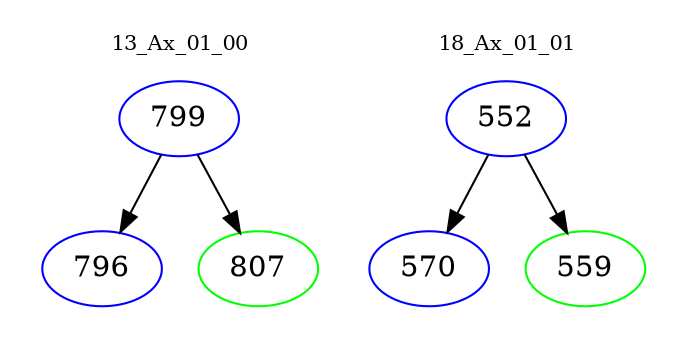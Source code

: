 digraph{
subgraph cluster_0 {
color = white
label = "13_Ax_01_00";
fontsize=10;
T0_799 [label="799", color="blue"]
T0_799 -> T0_796 [color="black"]
T0_796 [label="796", color="blue"]
T0_799 -> T0_807 [color="black"]
T0_807 [label="807", color="green"]
}
subgraph cluster_1 {
color = white
label = "18_Ax_01_01";
fontsize=10;
T1_552 [label="552", color="blue"]
T1_552 -> T1_570 [color="black"]
T1_570 [label="570", color="blue"]
T1_552 -> T1_559 [color="black"]
T1_559 [label="559", color="green"]
}
}
